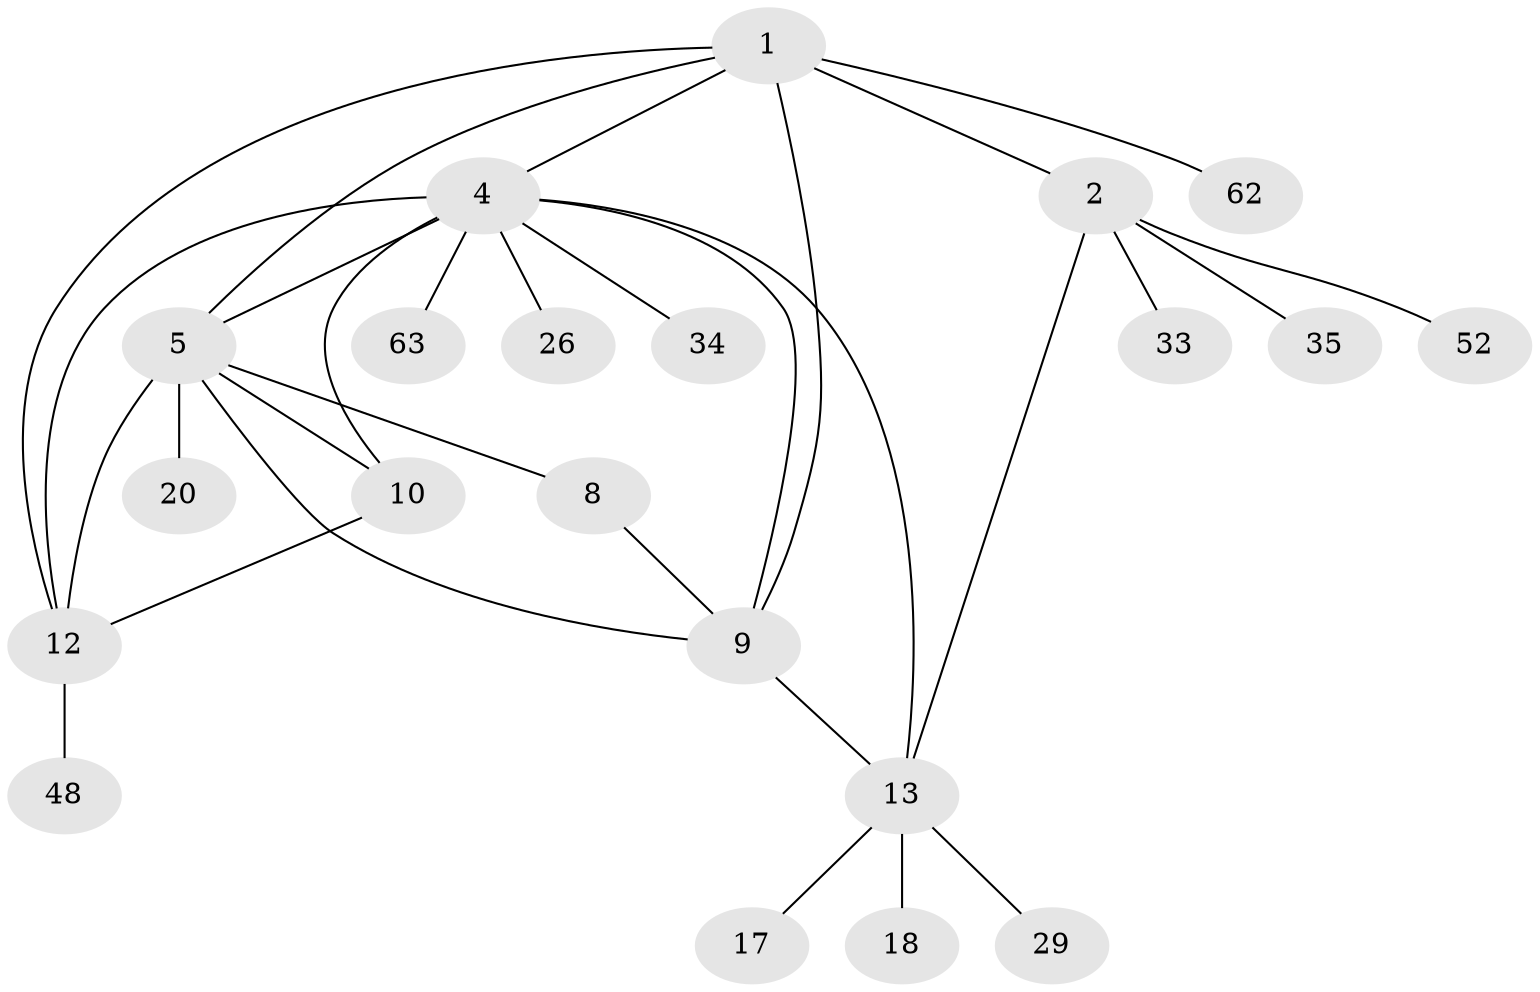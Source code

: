 // original degree distribution, {10: 0.041666666666666664, 6: 0.041666666666666664, 3: 0.08333333333333333, 4: 0.013888888888888888, 11: 0.013888888888888888, 2: 0.2361111111111111, 9: 0.013888888888888888, 5: 0.013888888888888888, 7: 0.013888888888888888, 1: 0.5277777777777778}
// Generated by graph-tools (version 1.1) at 2025/19/03/04/25 18:19:51]
// undirected, 21 vertices, 30 edges
graph export_dot {
graph [start="1"]
  node [color=gray90,style=filled];
  1 [super="+3+37+31+56"];
  2;
  4 [super="+6+14"];
  5 [super="+7"];
  8;
  9 [super="+16+40+53+69+58+25"];
  10 [super="+44+49+47+68+11"];
  12;
  13 [super="+15"];
  17 [super="+55+23"];
  18;
  20 [super="+50"];
  26 [super="+59+30"];
  29;
  33;
  34 [super="+38"];
  35 [super="+51+39"];
  48;
  52;
  62;
  63;
  1 -- 2 [weight=2];
  1 -- 9;
  1 -- 62;
  1 -- 5 [weight=2];
  1 -- 4;
  1 -- 12;
  2 -- 33;
  2 -- 35;
  2 -- 52;
  2 -- 13;
  4 -- 5 [weight=2];
  4 -- 63;
  4 -- 34;
  4 -- 9;
  4 -- 10 [weight=2];
  4 -- 12;
  4 -- 26;
  4 -- 13 [weight=2];
  5 -- 20;
  5 -- 8;
  5 -- 9;
  5 -- 12;
  5 -- 10;
  8 -- 9;
  9 -- 13;
  10 -- 12 [weight=2];
  12 -- 48;
  13 -- 17;
  13 -- 18;
  13 -- 29;
}
